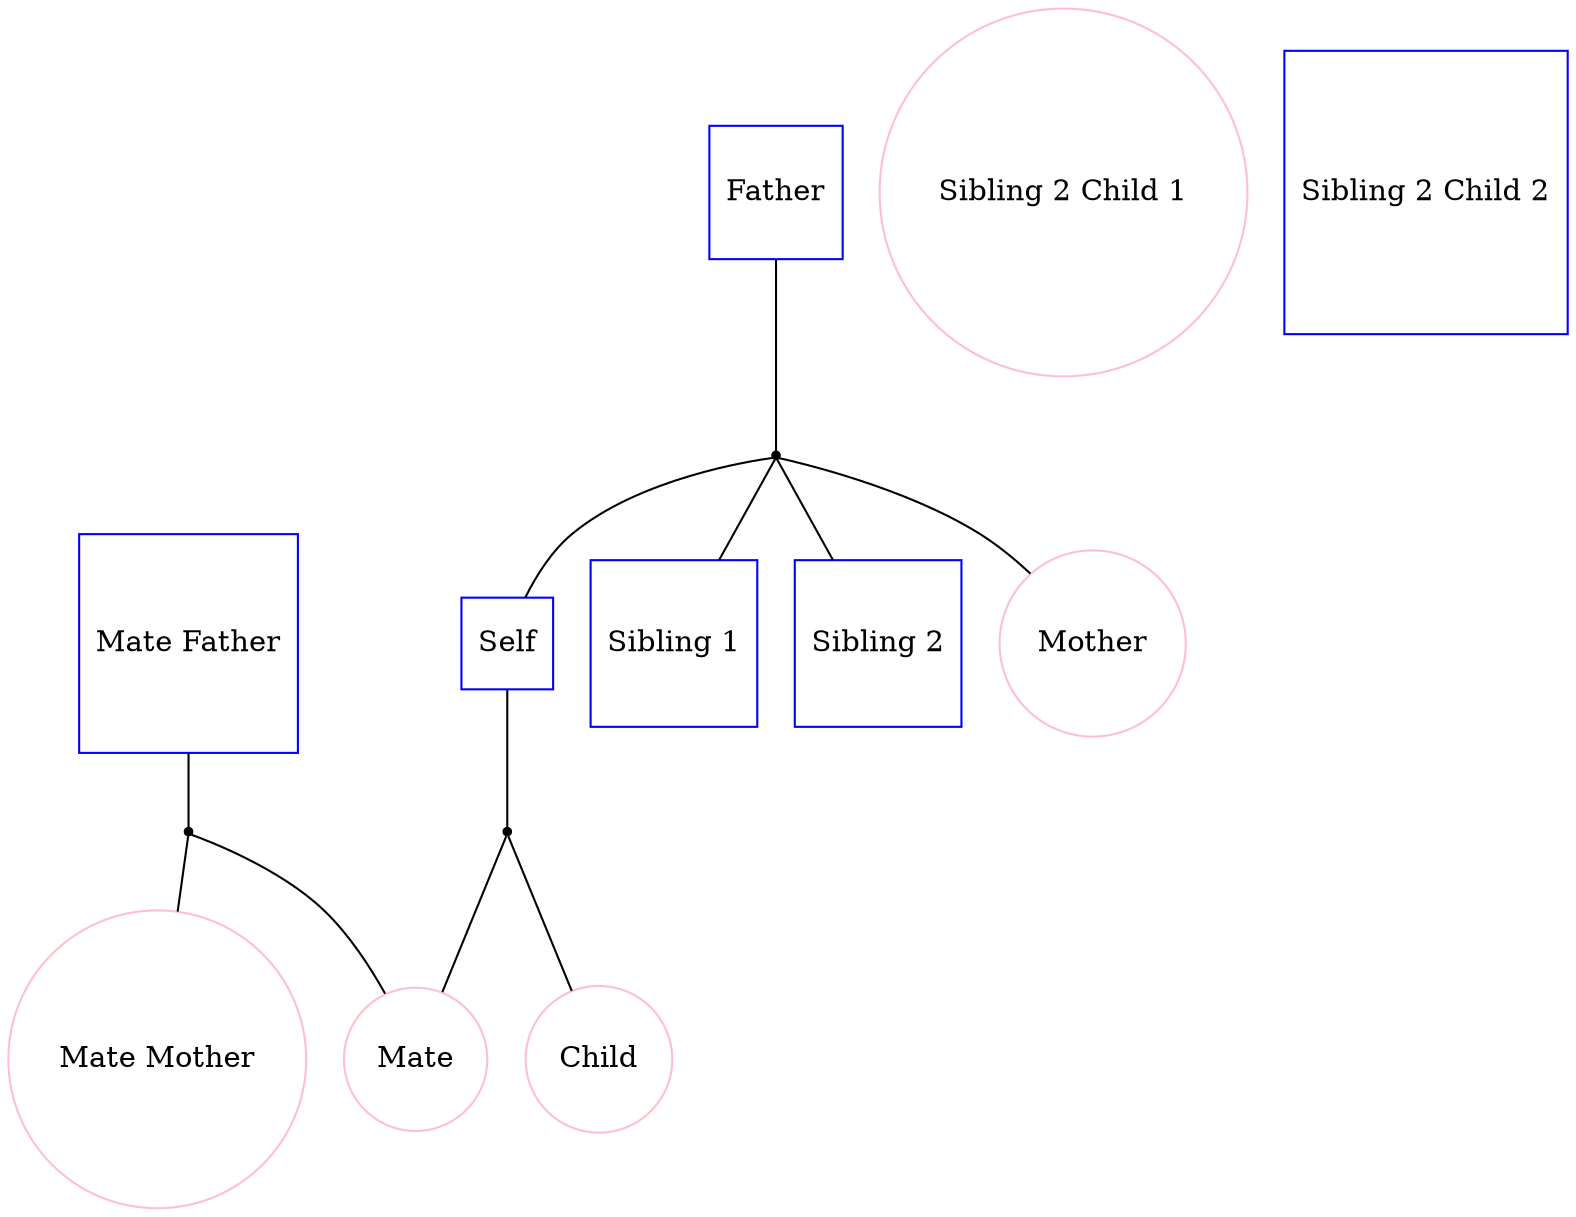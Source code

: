 
graph f12 {
"Self" [shape=box, regular=1, color="blue"];
"Mate" [shape=oval, regular=1, color="pink"];
"Child" [shape=oval, regular=1, color="pink"];
"Mate Mother" [shape=oval, regular=1, color="pink"];
"Mate Father" [shape=box, regular=1, color="blue"];
"Sibling 1" [shape=box, regular=1, color="blue"];
"Sibling 2" [shape=box, regular=1, color="blue"];
"Sibling 2 Child 1" [shape=oval, regular=1, color="pink"];
"Sibling 2 Child 2" [shape=box, regular=1, color="blue"];
"Father" [shape=box, regular=1, color="blue"];
"Mother" [shape=oval, regular=1, color="pink"];

"self+mate" [shape=point];
"matefather+matemother" [shape=point];
"father+mother" [shape=point];

"Self" -- "self+mate" -- "Mate";
"Mate Father" -- "matefather+matemother" -- "Mate Mother";
"Father" -- "father+mother" -- "Mother";

"father+mother" -- "Self";
"matefather+matemother" -- "Mate";
"self+mate" -- "Child";
"father+mother" -- "Sibling 1";
"father+mother" -- "Sibling 2";
}
    